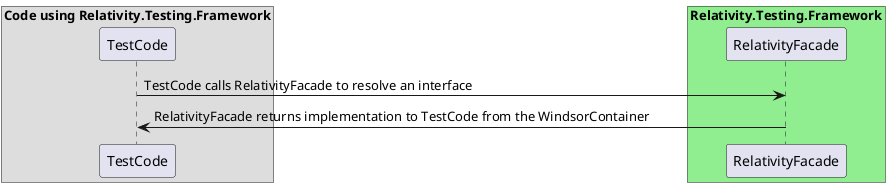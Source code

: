 @startuml Relativity.Testing.Framework RegisteredServices Sequence Diagram

box "Code using Relativity.Testing.Framework"
participant "TestCode"
end box

box "Relativity.Testing.Framework" #LightGreen
participant "RelativityFacade"
end box

"TestCode" -> "RelativityFacade" : TestCode calls RelativityFacade to resolve an interface
"TestCode" <- "RelativityFacade" : RelativityFacade returns implementation to TestCode from the WindsorContainer

@enduml
